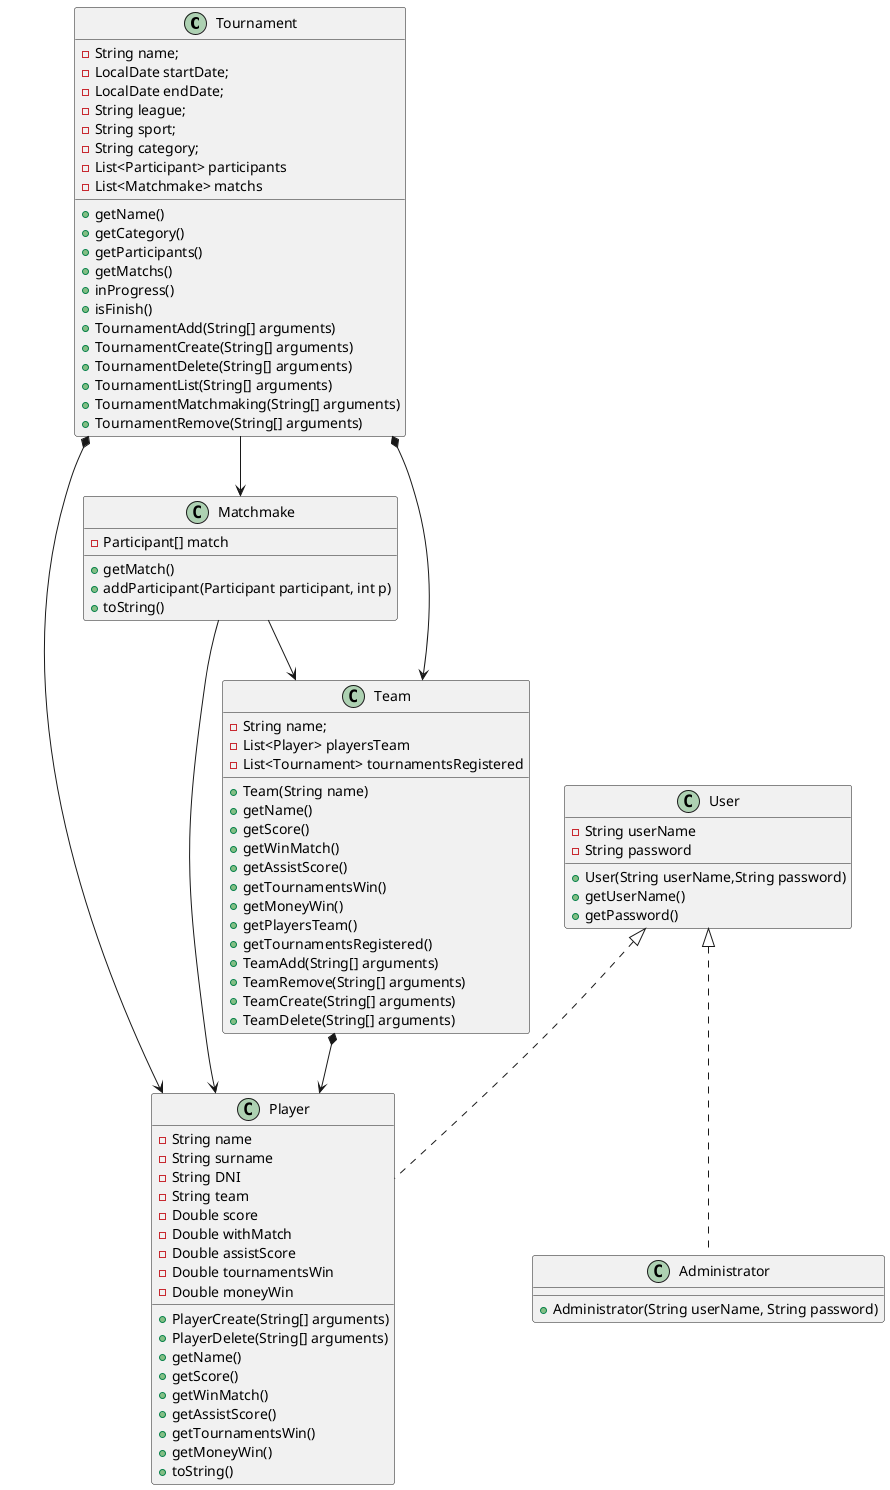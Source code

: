 @startuml

class Tournament{
    - String name;
    - LocalDate startDate;
    - LocalDate endDate;
    - String league;
    - String sport;
    - String category;
    - List<Participant> participants
    - List<Matchmake> matchs
    + getName()
    + getCategory()
    + getParticipants()
    + getMatchs()
    + inProgress()
    + isFinish()
    + TournamentAdd(String[] arguments)
    + TournamentCreate(String[] arguments)
    + TournamentDelete(String[] arguments)
    + TournamentList(String[] arguments)
    + TournamentMatchmaking(String[] arguments)
    + TournamentRemove(String[] arguments)
}

class Player{
   - String name
   - String surname
   - String DNI
   - String team
   - Double score
   - Double withMatch
   - Double assistScore
   - Double tournamentsWin
   - Double moneyWin
   + PlayerCreate(String[] arguments)
   + PlayerDelete(String[] arguments)
   + getName()
   + getScore()
   + getWinMatch()
   + getAssistScore()
   + getTournamentsWin()
   + getMoneyWin()
   + toString()
}

class Matchmake{
    - Participant[] match
    + getMatch()
    + addParticipant(Participant participant, int p)
    + toString()
}

class Team{
    - String name;
    - List<Player> playersTeam
    - List<Tournament> tournamentsRegistered
    + Team(String name)
    + getName()
    + getScore()
    + getWinMatch()
    + getAssistScore()
    + getTournamentsWin()
    + getMoneyWin()
    + getPlayersTeam()
    + getTournamentsRegistered()
    + TeamAdd(String[] arguments)
    + TeamRemove(String[] arguments)
    + TeamCreate(String[] arguments)
    + TeamDelete(String[] arguments)
}

class User{
    - String userName
    - String password
    + User(String userName,String password)
    + getUserName()
    + getPassword()
}

class Administrator{
    + Administrator(String userName, String password)

}


Tournament *-down-> Team
Tournament *-down-> Player
Team *-down-> Player
Tournament -down-> Matchmake
Matchmake -down-> Team
Matchmake -down-> Player
User <|.down. Administrator
User <|.down. Player
@enduml